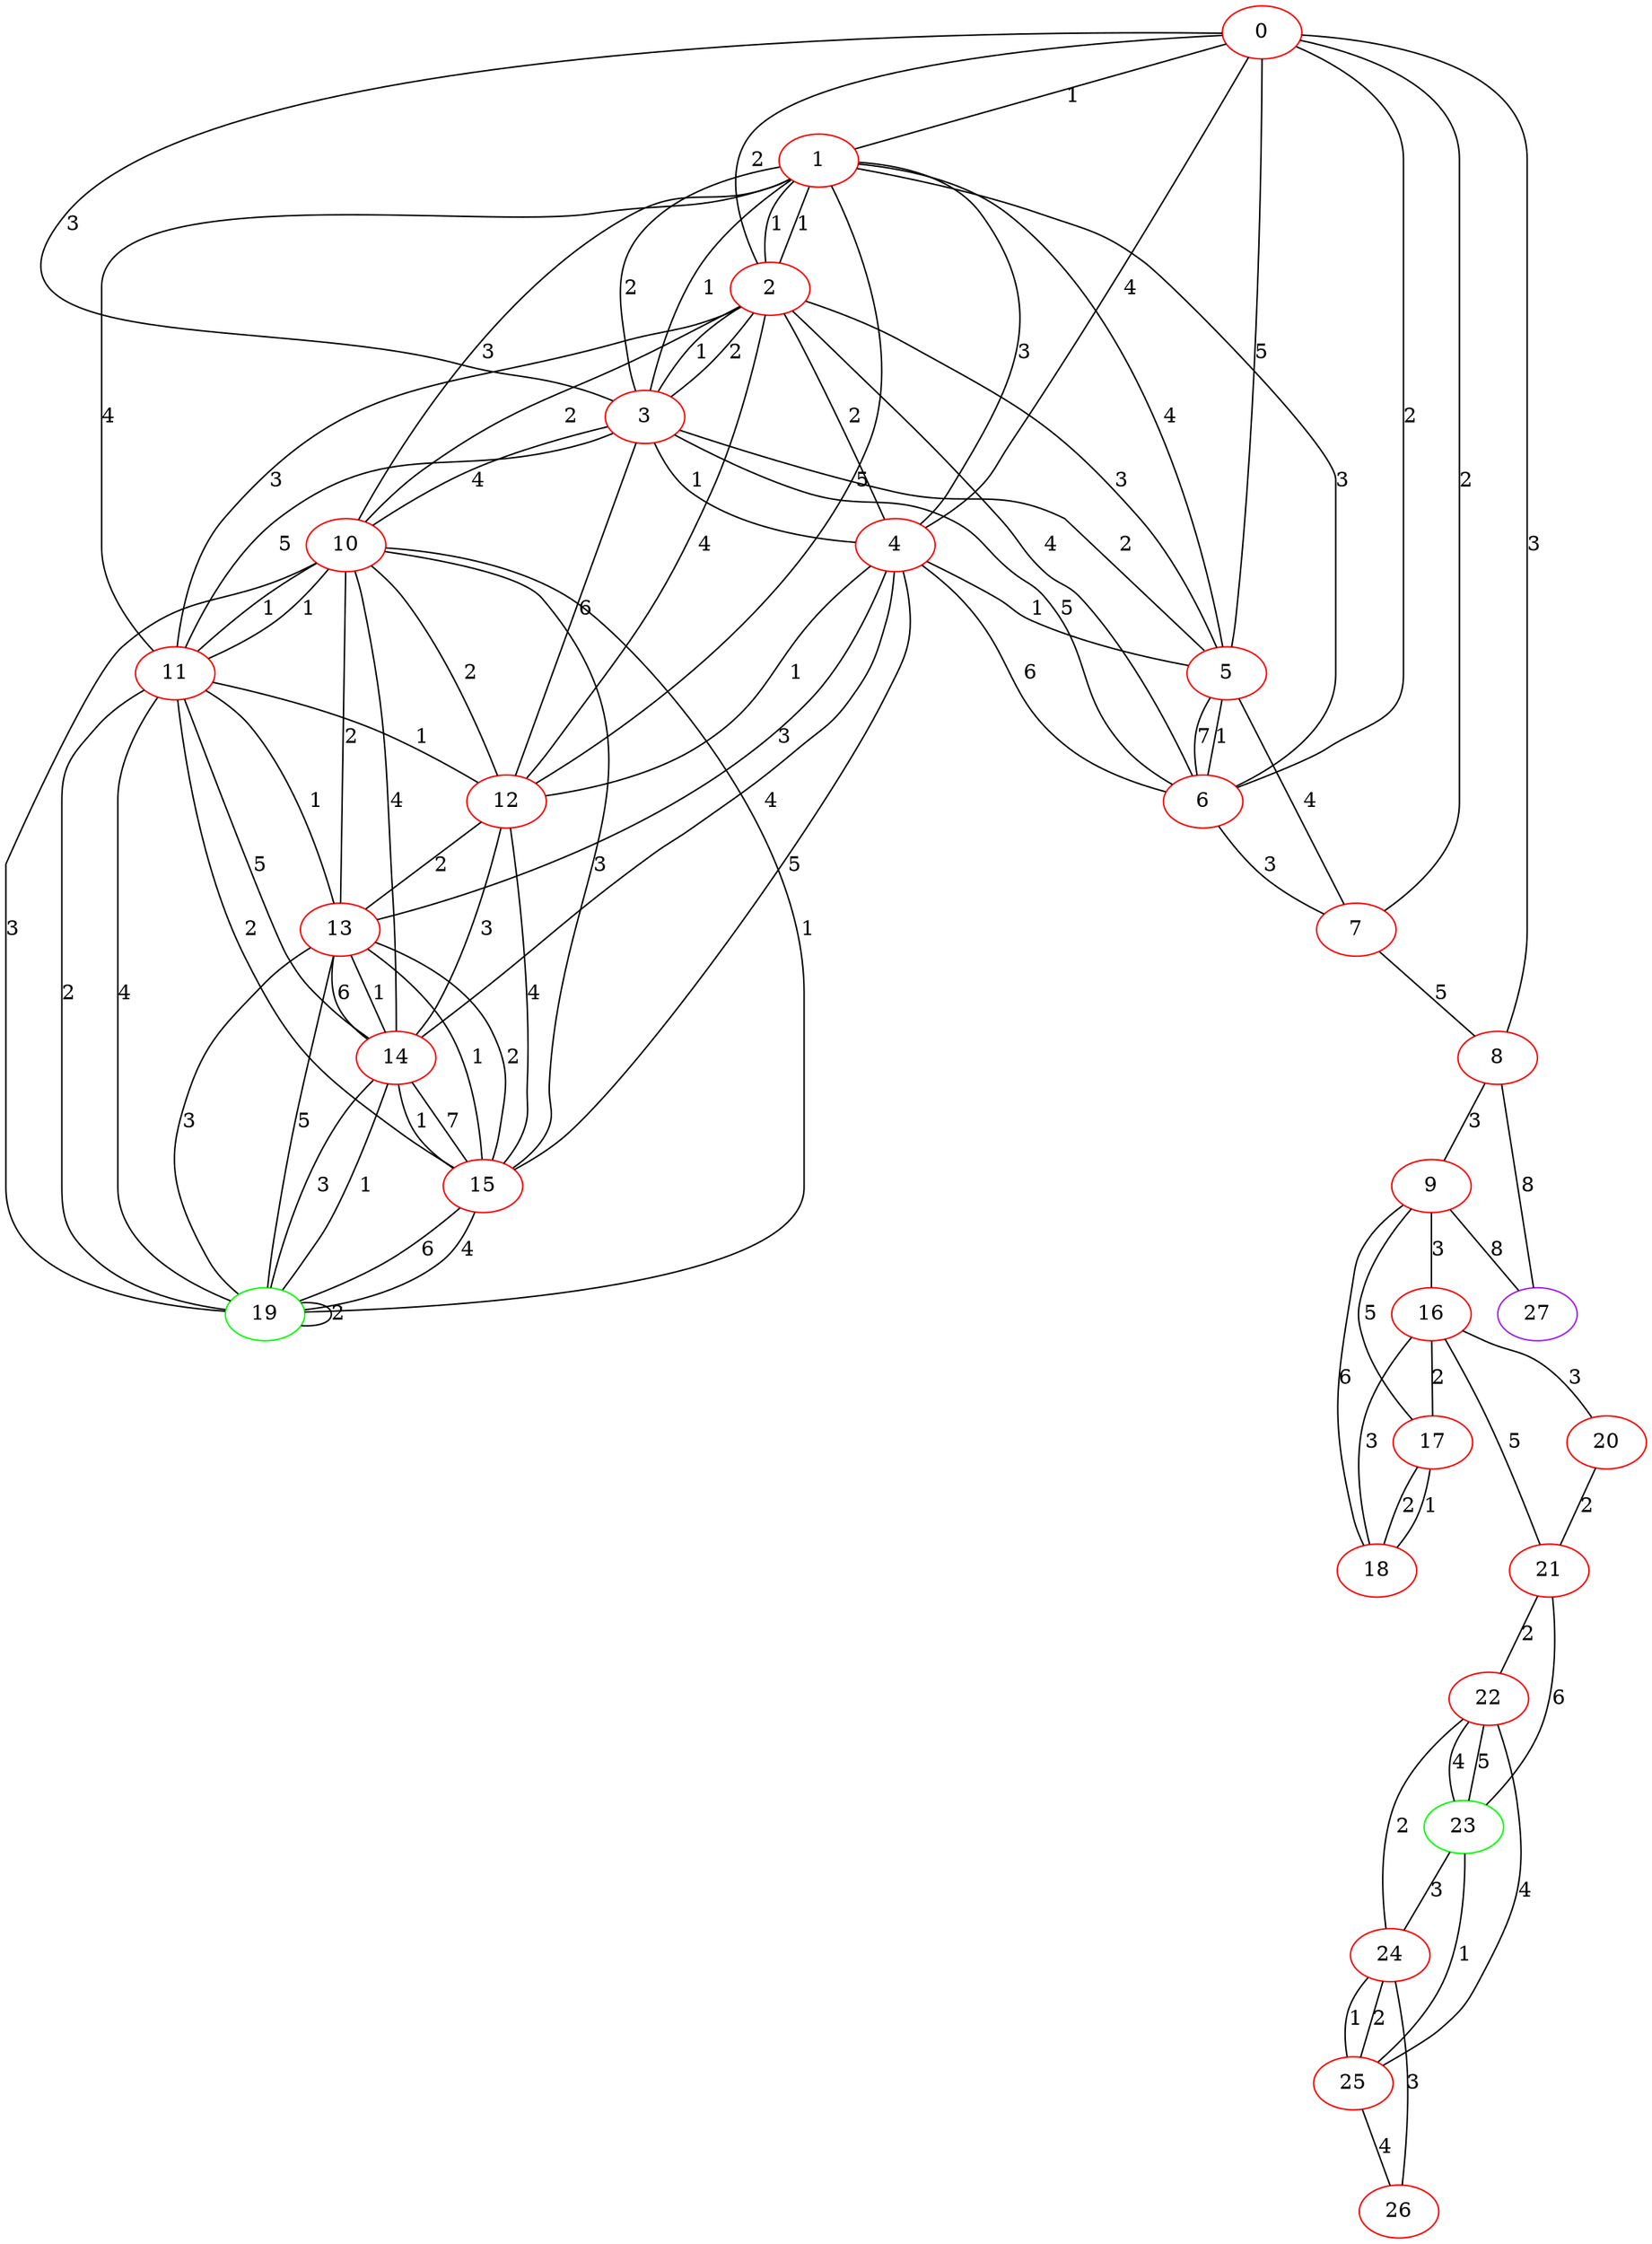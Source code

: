 graph "" {
0 [color=red, weight=1];
1 [color=red, weight=1];
2 [color=red, weight=1];
3 [color=red, weight=1];
4 [color=red, weight=1];
5 [color=red, weight=1];
6 [color=red, weight=1];
7 [color=red, weight=1];
8 [color=red, weight=1];
9 [color=red, weight=1];
10 [color=red, weight=1];
11 [color=red, weight=1];
12 [color=red, weight=1];
13 [color=red, weight=1];
14 [color=red, weight=1];
15 [color=red, weight=1];
16 [color=red, weight=1];
17 [color=red, weight=1];
18 [color=red, weight=1];
19 [color=green, weight=2];
20 [color=red, weight=1];
21 [color=red, weight=1];
22 [color=red, weight=1];
23 [color=green, weight=2];
24 [color=red, weight=1];
25 [color=red, weight=1];
26 [color=red, weight=1];
27 [color=purple, weight=4];
0 -- 1  [key=0, label=1];
0 -- 2  [key=0, label=2];
0 -- 3  [key=0, label=3];
0 -- 4  [key=0, label=4];
0 -- 5  [key=0, label=5];
0 -- 6  [key=0, label=2];
0 -- 7  [key=0, label=2];
0 -- 8  [key=0, label=3];
1 -- 2  [key=0, label=1];
1 -- 2  [key=1, label=1];
1 -- 3  [key=0, label=2];
1 -- 3  [key=1, label=1];
1 -- 4  [key=0, label=3];
1 -- 5  [key=0, label=4];
1 -- 6  [key=0, label=3];
1 -- 10  [key=0, label=3];
1 -- 11  [key=0, label=4];
1 -- 12  [key=0, label=5];
2 -- 3  [key=0, label=1];
2 -- 3  [key=1, label=2];
2 -- 4  [key=0, label=2];
2 -- 5  [key=0, label=3];
2 -- 6  [key=0, label=4];
2 -- 10  [key=0, label=2];
2 -- 11  [key=0, label=3];
2 -- 12  [key=0, label=4];
3 -- 4  [key=0, label=1];
3 -- 5  [key=0, label=2];
3 -- 6  [key=0, label=5];
3 -- 10  [key=0, label=4];
3 -- 11  [key=0, label=5];
3 -- 12  [key=0, label=6];
4 -- 5  [key=0, label=1];
4 -- 6  [key=0, label=6];
4 -- 12  [key=0, label=1];
4 -- 13  [key=0, label=3];
4 -- 14  [key=0, label=4];
4 -- 15  [key=0, label=5];
5 -- 6  [key=0, label=7];
5 -- 6  [key=1, label=1];
5 -- 7  [key=0, label=4];
6 -- 7  [key=0, label=3];
7 -- 8  [key=0, label=5];
8 -- 9  [key=0, label=3];
8 -- 27  [key=0, label=8];
9 -- 16  [key=0, label=3];
9 -- 18  [key=0, label=6];
9 -- 27  [key=0, label=8];
9 -- 17  [key=0, label=5];
10 -- 11  [key=0, label=1];
10 -- 11  [key=1, label=1];
10 -- 12  [key=0, label=2];
10 -- 13  [key=0, label=2];
10 -- 14  [key=0, label=4];
10 -- 15  [key=0, label=3];
10 -- 19  [key=0, label=1];
10 -- 19  [key=1, label=3];
11 -- 12  [key=0, label=1];
11 -- 13  [key=0, label=1];
11 -- 14  [key=0, label=5];
11 -- 15  [key=0, label=2];
11 -- 19  [key=0, label=2];
11 -- 19  [key=1, label=4];
12 -- 13  [key=0, label=2];
12 -- 14  [key=0, label=3];
12 -- 15  [key=0, label=4];
13 -- 14  [key=0, label=6];
13 -- 14  [key=1, label=1];
13 -- 15  [key=0, label=1];
13 -- 15  [key=1, label=2];
13 -- 19  [key=0, label=3];
13 -- 19  [key=1, label=5];
14 -- 15  [key=0, label=7];
14 -- 15  [key=1, label=1];
14 -- 19  [key=0, label=3];
14 -- 19  [key=1, label=1];
15 -- 19  [key=0, label=4];
15 -- 19  [key=1, label=6];
16 -- 18  [key=0, label=3];
16 -- 20  [key=0, label=3];
16 -- 21  [key=0, label=5];
16 -- 17  [key=0, label=2];
17 -- 18  [key=0, label=2];
17 -- 18  [key=1, label=1];
19 -- 19  [key=0, label=2];
20 -- 21  [key=0, label=2];
21 -- 22  [key=0, label=2];
21 -- 23  [key=0, label=6];
22 -- 24  [key=0, label=2];
22 -- 25  [key=0, label=4];
22 -- 23  [key=0, label=4];
22 -- 23  [key=1, label=5];
23 -- 24  [key=0, label=3];
23 -- 25  [key=0, label=1];
24 -- 25  [key=0, label=1];
24 -- 25  [key=1, label=2];
24 -- 26  [key=0, label=3];
25 -- 26  [key=0, label=4];
}
